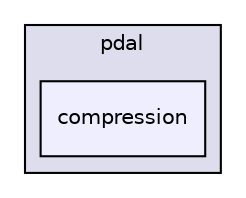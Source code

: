 digraph "pdal/pdal/compression" {
  compound=true
  node [ fontsize="10", fontname="Helvetica"];
  edge [ labelfontsize="10", labelfontname="Helvetica"];
  subgraph clusterdir_37e2adedb6e706efcbfadb5213756005 {
    graph [ bgcolor="#ddddee", pencolor="black", label="pdal" fontname="Helvetica", fontsize="10", URL="dir_37e2adedb6e706efcbfadb5213756005.html"]
  dir_76138485251a40dd3fc955d891c5f8cd [shape=box, label="compression", style="filled", fillcolor="#eeeeff", pencolor="black", URL="dir_76138485251a40dd3fc955d891c5f8cd.html"];
  }
}
